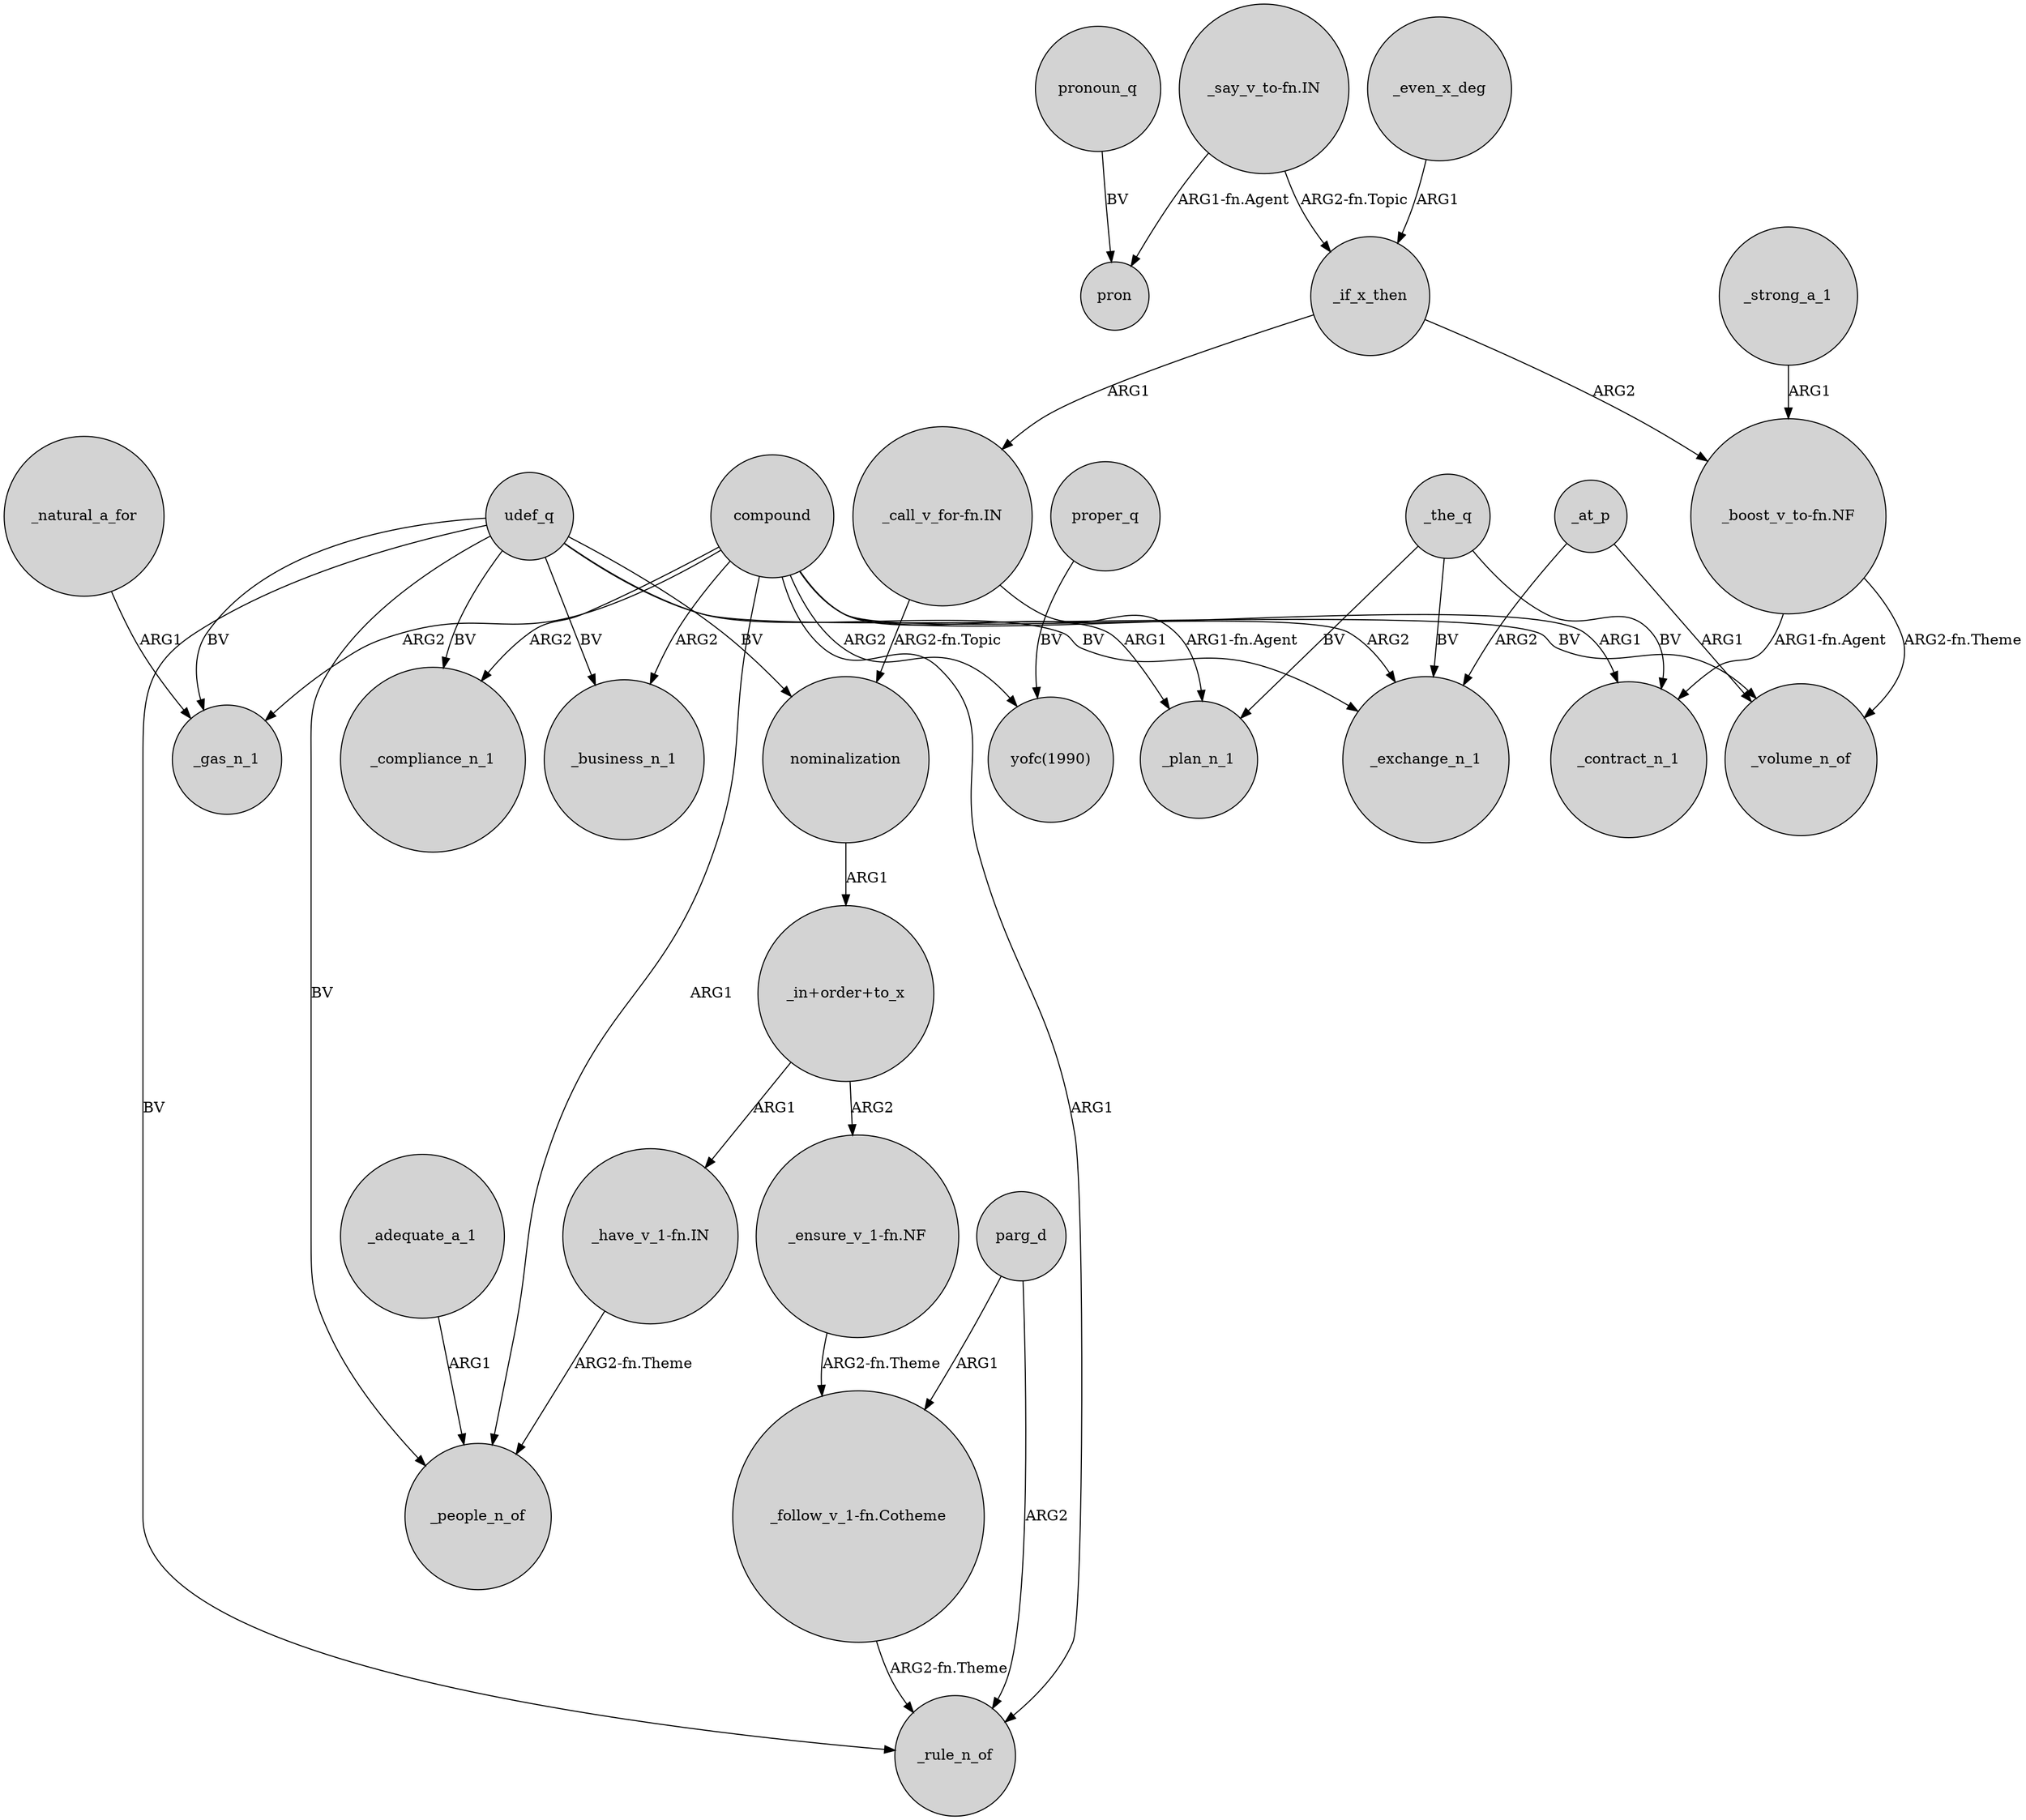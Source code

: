 digraph {
	node [shape=circle style=filled]
	udef_q -> _rule_n_of [label=BV]
	compound -> "yofc(1990)" [label=ARG2]
	"_say_v_to-fn.IN" -> _if_x_then [label="ARG2-fn.Topic"]
	"_ensure_v_1-fn.NF" -> "_follow_v_1-fn.Cotheme" [label="ARG2-fn.Theme"]
	_strong_a_1 -> "_boost_v_to-fn.NF" [label=ARG1]
	_at_p -> _volume_n_of [label=ARG1]
	compound -> _rule_n_of [label=ARG1]
	"_boost_v_to-fn.NF" -> _volume_n_of [label="ARG2-fn.Theme"]
	compound -> _compliance_n_1 [label=ARG2]
	_the_q -> _plan_n_1 [label=BV]
	udef_q -> _volume_n_of [label=BV]
	_even_x_deg -> _if_x_then [label=ARG1]
	udef_q -> _compliance_n_1 [label=BV]
	compound -> _plan_n_1 [label=ARG1]
	"_call_v_for-fn.IN" -> _plan_n_1 [label="ARG1-fn.Agent"]
	compound -> _gas_n_1 [label=ARG2]
	compound -> _contract_n_1 [label=ARG1]
	proper_q -> "yofc(1990)" [label=BV]
	compound -> _exchange_n_1 [label=ARG2]
	"_follow_v_1-fn.Cotheme" -> _rule_n_of [label="ARG2-fn.Theme"]
	parg_d -> _rule_n_of [label=ARG2]
	_at_p -> _exchange_n_1 [label=ARG2]
	pronoun_q -> pron [label=BV]
	udef_q -> _people_n_of [label=BV]
	_the_q -> _contract_n_1 [label=BV]
	nominalization -> "_in+order+to_x" [label=ARG1]
	"_call_v_for-fn.IN" -> nominalization [label="ARG2-fn.Topic"]
	"_have_v_1-fn.IN" -> _people_n_of [label="ARG2-fn.Theme"]
	_adequate_a_1 -> _people_n_of [label=ARG1]
	"_in+order+to_x" -> "_have_v_1-fn.IN" [label=ARG1]
	udef_q -> _gas_n_1 [label=BV]
	compound -> _business_n_1 [label=ARG2]
	udef_q -> nominalization [label=BV]
	"_boost_v_to-fn.NF" -> _contract_n_1 [label="ARG1-fn.Agent"]
	_natural_a_for -> _gas_n_1 [label=ARG1]
	"_say_v_to-fn.IN" -> pron [label="ARG1-fn.Agent"]
	_if_x_then -> "_call_v_for-fn.IN" [label=ARG1]
	udef_q -> _business_n_1 [label=BV]
	"_in+order+to_x" -> "_ensure_v_1-fn.NF" [label=ARG2]
	_if_x_then -> "_boost_v_to-fn.NF" [label=ARG2]
	udef_q -> _exchange_n_1 [label=BV]
	compound -> _people_n_of [label=ARG1]
	_the_q -> _exchange_n_1 [label=BV]
	parg_d -> "_follow_v_1-fn.Cotheme" [label=ARG1]
}
